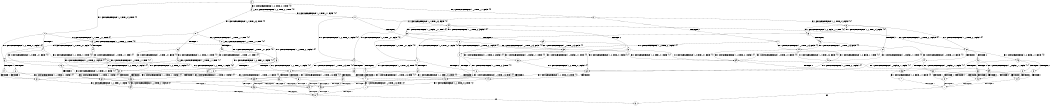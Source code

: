 digraph BCG {
size = "7, 10.5";
center = TRUE;
node [shape = circle];
0 [peripheries = 2];
0 -> 1 [label = "EX !1 !ATOMIC_EXCH_BRANCH (1, +1, TRUE, +0, 3, TRUE) !{0}"];
0 -> 2 [label = "EX !2 !ATOMIC_EXCH_BRANCH (1, +1, TRUE, +1, 1, FALSE) !{0}"];
0 -> 3 [label = "EX !0 !ATOMIC_EXCH_BRANCH (1, +0, TRUE, +0, 1, TRUE) !{0}"];
1 -> 4 [label = "TERMINATE !1"];
1 -> 5 [label = "EX !2 !ATOMIC_EXCH_BRANCH (1, +1, TRUE, +1, 1, TRUE) !{0}"];
1 -> 6 [label = "EX !0 !ATOMIC_EXCH_BRANCH (1, +0, TRUE, +0, 1, FALSE) !{0}"];
2 -> 7 [label = "TERMINATE !2"];
2 -> 8 [label = "EX !1 !ATOMIC_EXCH_BRANCH (1, +1, TRUE, +0, 3, FALSE) !{0}"];
2 -> 9 [label = "EX !0 !ATOMIC_EXCH_BRANCH (1, +0, TRUE, +0, 1, FALSE) !{0}"];
3 -> 10 [label = "EX !1 !ATOMIC_EXCH_BRANCH (1, +1, TRUE, +0, 3, TRUE) !{0}"];
3 -> 11 [label = "EX !2 !ATOMIC_EXCH_BRANCH (1, +1, TRUE, +1, 1, FALSE) !{0}"];
3 -> 3 [label = "EX !0 !ATOMIC_EXCH_BRANCH (1, +0, TRUE, +0, 1, TRUE) !{0}"];
4 -> 12 [label = "EX !2 !ATOMIC_EXCH_BRANCH (1, +1, TRUE, +1, 1, TRUE) !{1}"];
4 -> 13 [label = "EX !0 !ATOMIC_EXCH_BRANCH (1, +0, TRUE, +0, 1, FALSE) !{1}"];
5 -> 14 [label = "TERMINATE !1"];
5 -> 15 [label = "EX !0 !ATOMIC_EXCH_BRANCH (1, +0, TRUE, +0, 1, FALSE) !{0}"];
5 -> 5 [label = "EX !2 !ATOMIC_EXCH_BRANCH (1, +1, TRUE, +1, 1, TRUE) !{0}"];
6 -> 16 [label = "TERMINATE !1"];
6 -> 17 [label = "TERMINATE !0"];
6 -> 18 [label = "EX !2 !ATOMIC_EXCH_BRANCH (1, +1, TRUE, +1, 1, FALSE) !{0}"];
7 -> 19 [label = "EX !1 !ATOMIC_EXCH_BRANCH (1, +1, TRUE, +0, 3, FALSE) !{1}"];
7 -> 20 [label = "EX !0 !ATOMIC_EXCH_BRANCH (1, +0, TRUE, +0, 1, FALSE) !{1}"];
8 -> 21 [label = "TERMINATE !2"];
8 -> 22 [label = "EX !0 !ATOMIC_EXCH_BRANCH (1, +0, TRUE, +0, 1, FALSE) !{0}"];
8 -> 23 [label = "EX !1 !ATOMIC_EXCH_BRANCH (1, +0, FALSE, +1, 1, TRUE) !{0}"];
9 -> 24 [label = "TERMINATE !2"];
9 -> 25 [label = "TERMINATE !0"];
9 -> 18 [label = "EX !1 !ATOMIC_EXCH_BRANCH (1, +1, TRUE, +0, 3, TRUE) !{0}"];
10 -> 26 [label = "TERMINATE !1"];
10 -> 27 [label = "EX !2 !ATOMIC_EXCH_BRANCH (1, +1, TRUE, +1, 1, TRUE) !{0}"];
10 -> 6 [label = "EX !0 !ATOMIC_EXCH_BRANCH (1, +0, TRUE, +0, 1, FALSE) !{0}"];
11 -> 28 [label = "TERMINATE !2"];
11 -> 29 [label = "EX !1 !ATOMIC_EXCH_BRANCH (1, +1, TRUE, +0, 3, FALSE) !{0}"];
11 -> 9 [label = "EX !0 !ATOMIC_EXCH_BRANCH (1, +0, TRUE, +0, 1, FALSE) !{0}"];
12 -> 30 [label = "EX !0 !ATOMIC_EXCH_BRANCH (1, +0, TRUE, +0, 1, FALSE) !{1}"];
12 -> 12 [label = "EX !2 !ATOMIC_EXCH_BRANCH (1, +1, TRUE, +1, 1, TRUE) !{1}"];
13 -> 31 [label = "TERMINATE !0"];
13 -> 32 [label = "EX !2 !ATOMIC_EXCH_BRANCH (1, +1, TRUE, +1, 1, FALSE) !{1}"];
14 -> 12 [label = "EX !2 !ATOMIC_EXCH_BRANCH (1, +1, TRUE, +1, 1, TRUE) !{1}"];
14 -> 30 [label = "EX !0 !ATOMIC_EXCH_BRANCH (1, +0, TRUE, +0, 1, FALSE) !{1}"];
15 -> 33 [label = "TERMINATE !1"];
15 -> 34 [label = "TERMINATE !0"];
15 -> 18 [label = "EX !2 !ATOMIC_EXCH_BRANCH (1, +1, TRUE, +1, 1, FALSE) !{0}"];
16 -> 31 [label = "TERMINATE !0"];
16 -> 32 [label = "EX !2 !ATOMIC_EXCH_BRANCH (1, +1, TRUE, +1, 1, FALSE) !{1}"];
17 -> 31 [label = "TERMINATE !1"];
17 -> 35 [label = "EX !2 !ATOMIC_EXCH_BRANCH (1, +1, TRUE, +1, 1, FALSE) !{1}"];
18 -> 36 [label = "TERMINATE !1"];
18 -> 37 [label = "TERMINATE !2"];
18 -> 38 [label = "TERMINATE !0"];
19 -> 39 [label = "EX !0 !ATOMIC_EXCH_BRANCH (1, +0, TRUE, +0, 1, FALSE) !{1}"];
19 -> 40 [label = "EX !1 !ATOMIC_EXCH_BRANCH (1, +0, FALSE, +1, 1, TRUE) !{1}"];
20 -> 41 [label = "TERMINATE !0"];
20 -> 42 [label = "EX !1 !ATOMIC_EXCH_BRANCH (1, +1, TRUE, +0, 3, TRUE) !{1}"];
21 -> 40 [label = "EX !1 !ATOMIC_EXCH_BRANCH (1, +0, FALSE, +1, 1, TRUE) !{1}"];
21 -> 39 [label = "EX !0 !ATOMIC_EXCH_BRANCH (1, +0, TRUE, +0, 1, FALSE) !{1}"];
22 -> 43 [label = "TERMINATE !2"];
22 -> 44 [label = "TERMINATE !0"];
22 -> 45 [label = "EX !1 !ATOMIC_EXCH_BRANCH (1, +0, FALSE, +1, 1, FALSE) !{0}"];
23 -> 46 [label = "TERMINATE !2"];
23 -> 47 [label = "EX !0 !ATOMIC_EXCH_BRANCH (1, +0, TRUE, +0, 1, FALSE) !{0}"];
23 -> 8 [label = "EX !1 !ATOMIC_EXCH_BRANCH (1, +1, TRUE, +0, 3, FALSE) !{0}"];
24 -> 41 [label = "TERMINATE !0"];
24 -> 42 [label = "EX !1 !ATOMIC_EXCH_BRANCH (1, +1, TRUE, +0, 3, TRUE) !{1}"];
25 -> 41 [label = "TERMINATE !2"];
25 -> 35 [label = "EX !1 !ATOMIC_EXCH_BRANCH (1, +1, TRUE, +0, 3, TRUE) !{1}"];
26 -> 13 [label = "EX !0 !ATOMIC_EXCH_BRANCH (1, +0, TRUE, +0, 1, FALSE) !{1}"];
26 -> 48 [label = "EX !2 !ATOMIC_EXCH_BRANCH (1, +1, TRUE, +1, 1, TRUE) !{1}"];
27 -> 49 [label = "TERMINATE !1"];
27 -> 27 [label = "EX !2 !ATOMIC_EXCH_BRANCH (1, +1, TRUE, +1, 1, TRUE) !{0}"];
27 -> 15 [label = "EX !0 !ATOMIC_EXCH_BRANCH (1, +0, TRUE, +0, 1, FALSE) !{0}"];
28 -> 20 [label = "EX !0 !ATOMIC_EXCH_BRANCH (1, +0, TRUE, +0, 1, FALSE) !{1}"];
28 -> 50 [label = "EX !1 !ATOMIC_EXCH_BRANCH (1, +1, TRUE, +0, 3, FALSE) !{1}"];
29 -> 51 [label = "TERMINATE !2"];
29 -> 52 [label = "EX !1 !ATOMIC_EXCH_BRANCH (1, +0, FALSE, +1, 1, TRUE) !{0}"];
29 -> 22 [label = "EX !0 !ATOMIC_EXCH_BRANCH (1, +0, TRUE, +0, 1, FALSE) !{0}"];
30 -> 53 [label = "TERMINATE !0"];
30 -> 32 [label = "EX !2 !ATOMIC_EXCH_BRANCH (1, +1, TRUE, +1, 1, FALSE) !{1}"];
31 -> 54 [label = "EX !2 !ATOMIC_EXCH_BRANCH (1, +1, TRUE, +1, 1, FALSE) !{2}"];
32 -> 55 [label = "TERMINATE !2"];
32 -> 56 [label = "TERMINATE !0"];
33 -> 32 [label = "EX !2 !ATOMIC_EXCH_BRANCH (1, +1, TRUE, +1, 1, FALSE) !{1}"];
33 -> 53 [label = "TERMINATE !0"];
34 -> 35 [label = "EX !2 !ATOMIC_EXCH_BRANCH (1, +1, TRUE, +1, 1, FALSE) !{1}"];
34 -> 53 [label = "TERMINATE !1"];
35 -> 56 [label = "TERMINATE !1"];
35 -> 57 [label = "TERMINATE !2"];
36 -> 55 [label = "TERMINATE !2"];
36 -> 56 [label = "TERMINATE !0"];
37 -> 55 [label = "TERMINATE !1"];
37 -> 57 [label = "TERMINATE !0"];
38 -> 56 [label = "TERMINATE !1"];
38 -> 57 [label = "TERMINATE !2"];
39 -> 58 [label = "TERMINATE !0"];
39 -> 59 [label = "EX !1 !ATOMIC_EXCH_BRANCH (1, +0, FALSE, +1, 1, FALSE) !{1}"];
40 -> 60 [label = "EX !0 !ATOMIC_EXCH_BRANCH (1, +0, TRUE, +0, 1, FALSE) !{1}"];
40 -> 19 [label = "EX !1 !ATOMIC_EXCH_BRANCH (1, +1, TRUE, +0, 3, FALSE) !{1}"];
41 -> 61 [label = "EX !1 !ATOMIC_EXCH_BRANCH (1, +1, TRUE, +0, 3, TRUE) !{2}"];
42 -> 55 [label = "TERMINATE !1"];
42 -> 57 [label = "TERMINATE !0"];
43 -> 59 [label = "EX !1 !ATOMIC_EXCH_BRANCH (1, +0, FALSE, +1, 1, FALSE) !{1}"];
43 -> 58 [label = "TERMINATE !0"];
44 -> 62 [label = "EX !1 !ATOMIC_EXCH_BRANCH (1, +0, FALSE, +1, 1, FALSE) !{1}"];
44 -> 58 [label = "TERMINATE !2"];
45 -> 63 [label = "TERMINATE !1"];
45 -> 64 [label = "TERMINATE !2"];
45 -> 65 [label = "TERMINATE !0"];
46 -> 19 [label = "EX !1 !ATOMIC_EXCH_BRANCH (1, +1, TRUE, +0, 3, FALSE) !{1}"];
46 -> 60 [label = "EX !0 !ATOMIC_EXCH_BRANCH (1, +0, TRUE, +0, 1, FALSE) !{1}"];
47 -> 66 [label = "TERMINATE !2"];
47 -> 67 [label = "TERMINATE !0"];
47 -> 18 [label = "EX !1 !ATOMIC_EXCH_BRANCH (1, +1, TRUE, +0, 3, TRUE) !{0}"];
48 -> 48 [label = "EX !2 !ATOMIC_EXCH_BRANCH (1, +1, TRUE, +1, 1, TRUE) !{1}"];
48 -> 30 [label = "EX !0 !ATOMIC_EXCH_BRANCH (1, +0, TRUE, +0, 1, FALSE) !{1}"];
49 -> 48 [label = "EX !2 !ATOMIC_EXCH_BRANCH (1, +1, TRUE, +1, 1, TRUE) !{1}"];
49 -> 30 [label = "EX !0 !ATOMIC_EXCH_BRANCH (1, +0, TRUE, +0, 1, FALSE) !{1}"];
50 -> 68 [label = "EX !1 !ATOMIC_EXCH_BRANCH (1, +0, FALSE, +1, 1, TRUE) !{1}"];
50 -> 39 [label = "EX !0 !ATOMIC_EXCH_BRANCH (1, +0, TRUE, +0, 1, FALSE) !{1}"];
51 -> 68 [label = "EX !1 !ATOMIC_EXCH_BRANCH (1, +0, FALSE, +1, 1, TRUE) !{1}"];
51 -> 39 [label = "EX !0 !ATOMIC_EXCH_BRANCH (1, +0, TRUE, +0, 1, FALSE) !{1}"];
52 -> 69 [label = "TERMINATE !2"];
52 -> 29 [label = "EX !1 !ATOMIC_EXCH_BRANCH (1, +1, TRUE, +0, 3, FALSE) !{0}"];
52 -> 47 [label = "EX !0 !ATOMIC_EXCH_BRANCH (1, +0, TRUE, +0, 1, FALSE) !{0}"];
53 -> 54 [label = "EX !2 !ATOMIC_EXCH_BRANCH (1, +1, TRUE, +1, 1, FALSE) !{2}"];
54 -> 70 [label = "TERMINATE !2"];
55 -> 70 [label = "TERMINATE !0"];
56 -> 70 [label = "TERMINATE !2"];
57 -> 70 [label = "TERMINATE !1"];
58 -> 71 [label = "EX !1 !ATOMIC_EXCH_BRANCH (1, +0, FALSE, +1, 1, FALSE) !{2}"];
59 -> 72 [label = "TERMINATE !1"];
59 -> 73 [label = "TERMINATE !0"];
60 -> 74 [label = "TERMINATE !0"];
60 -> 42 [label = "EX !1 !ATOMIC_EXCH_BRANCH (1, +1, TRUE, +0, 3, TRUE) !{1}"];
61 -> 70 [label = "TERMINATE !1"];
62 -> 75 [label = "TERMINATE !1"];
62 -> 73 [label = "TERMINATE !2"];
63 -> 72 [label = "TERMINATE !2"];
63 -> 75 [label = "TERMINATE !0"];
64 -> 72 [label = "TERMINATE !1"];
64 -> 73 [label = "TERMINATE !0"];
65 -> 75 [label = "TERMINATE !1"];
65 -> 73 [label = "TERMINATE !2"];
66 -> 42 [label = "EX !1 !ATOMIC_EXCH_BRANCH (1, +1, TRUE, +0, 3, TRUE) !{1}"];
66 -> 74 [label = "TERMINATE !0"];
67 -> 35 [label = "EX !1 !ATOMIC_EXCH_BRANCH (1, +1, TRUE, +0, 3, TRUE) !{1}"];
67 -> 74 [label = "TERMINATE !2"];
68 -> 50 [label = "EX !1 !ATOMIC_EXCH_BRANCH (1, +1, TRUE, +0, 3, FALSE) !{1}"];
68 -> 60 [label = "EX !0 !ATOMIC_EXCH_BRANCH (1, +0, TRUE, +0, 1, FALSE) !{1}"];
69 -> 50 [label = "EX !1 !ATOMIC_EXCH_BRANCH (1, +1, TRUE, +0, 3, FALSE) !{1}"];
69 -> 60 [label = "EX !0 !ATOMIC_EXCH_BRANCH (1, +0, TRUE, +0, 1, FALSE) !{1}"];
70 -> 76 [label = "exit"];
71 -> 77 [label = "TERMINATE !1"];
72 -> 77 [label = "TERMINATE !0"];
73 -> 77 [label = "TERMINATE !1"];
74 -> 61 [label = "EX !1 !ATOMIC_EXCH_BRANCH (1, +1, TRUE, +0, 3, TRUE) !{2}"];
75 -> 77 [label = "TERMINATE !2"];
77 -> 76 [label = "exit"];
}
